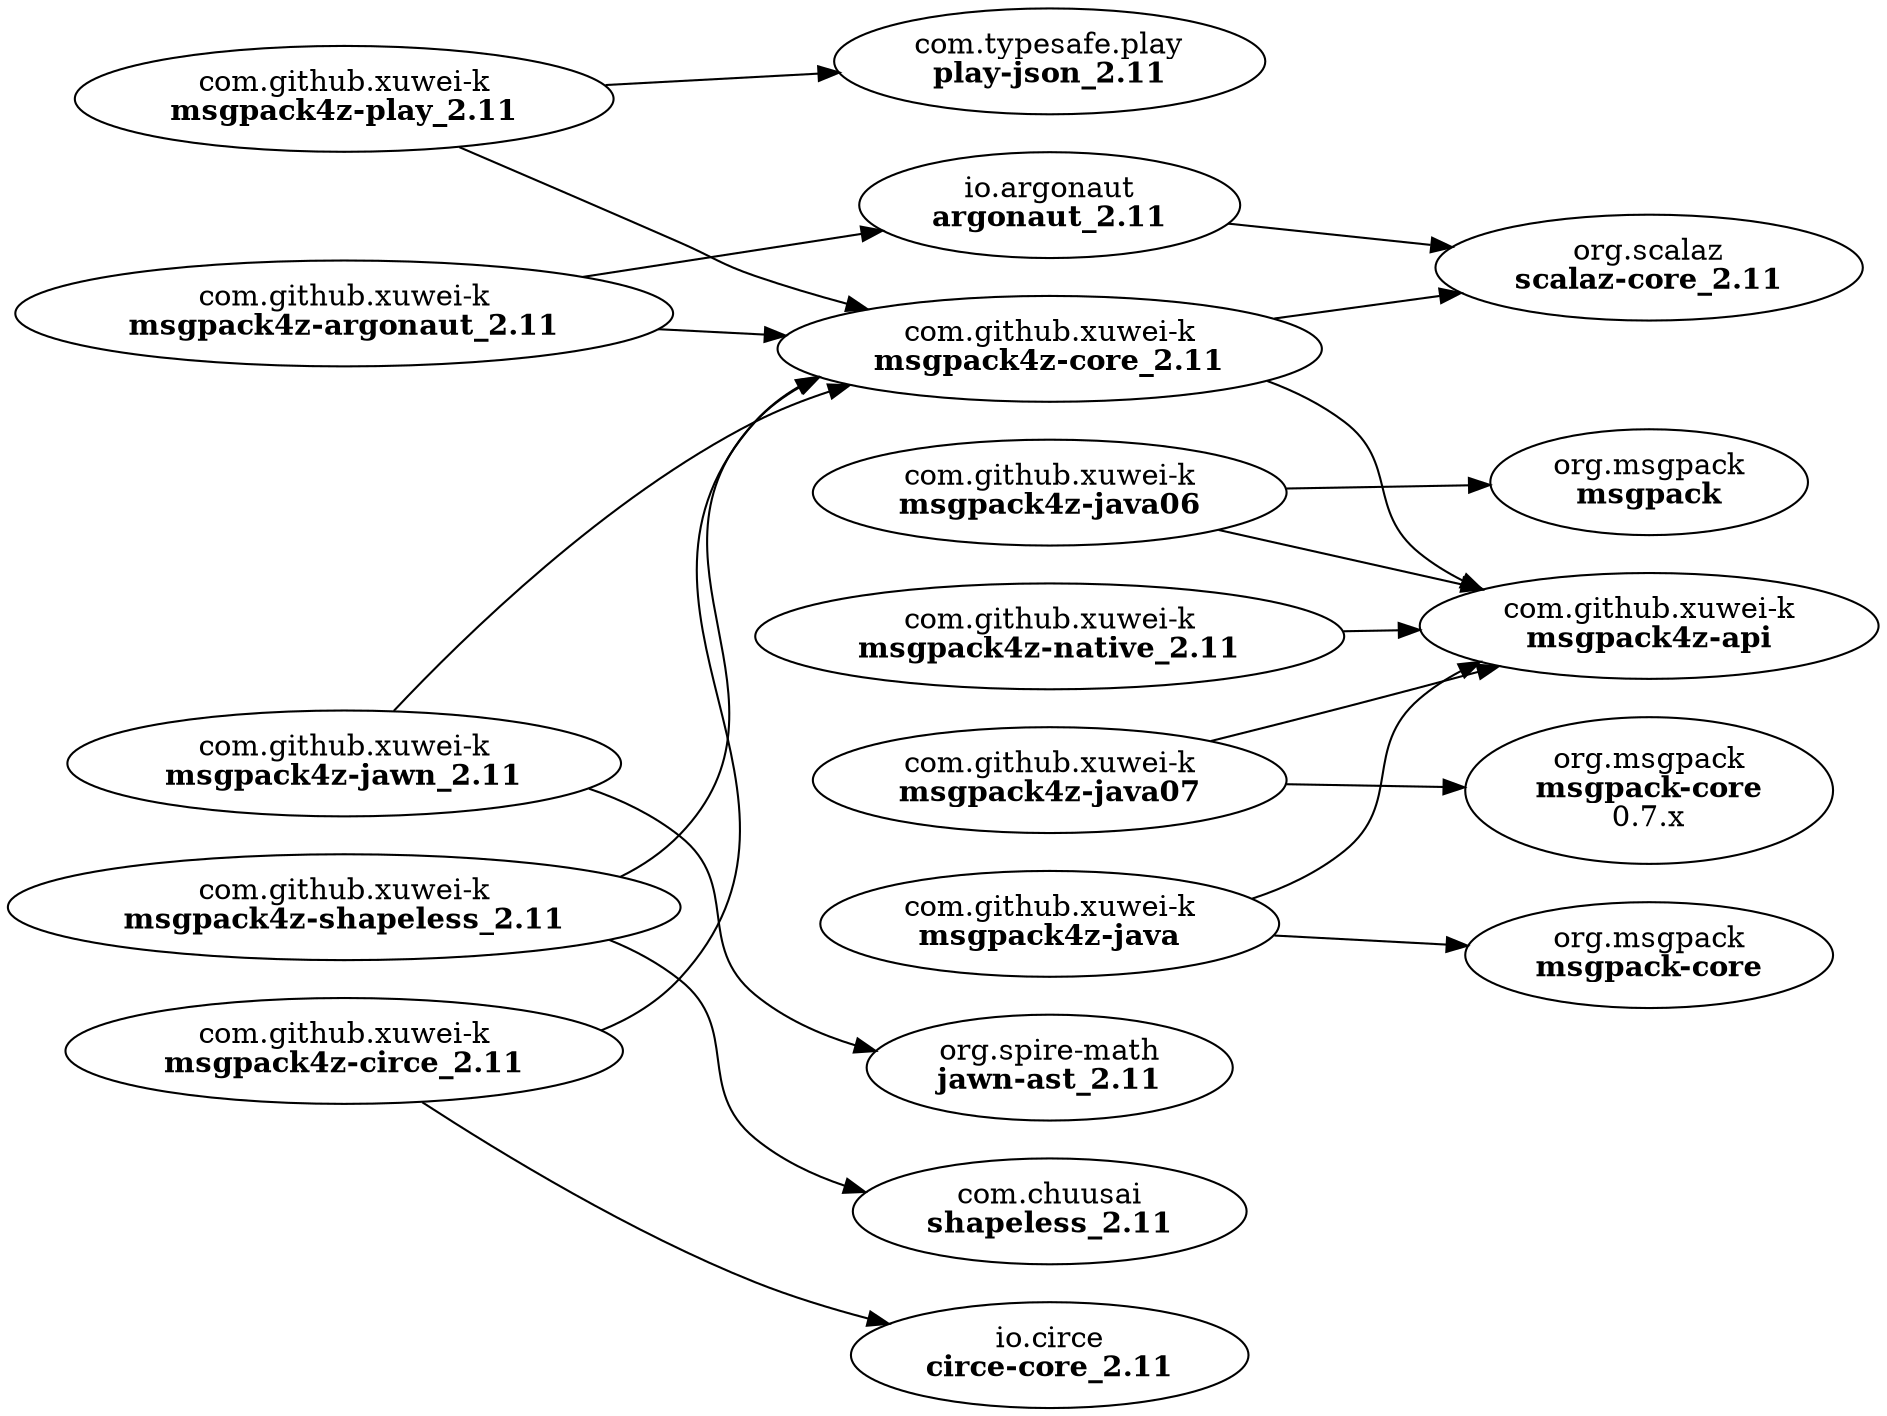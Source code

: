 digraph "msgpack4z dependency graph" {
    graph[rankdir="LR"]
    node[target="_blank"]
    "com.github.xuwei-k:msgpack4z-play_2.11"[label=<com.github.xuwei-k<BR/><B>msgpack4z-play_2.11</B>>, href="https://github.com/msgpack4z/msgpack4z-play"]
    "com.typesafe.play:play-json_2.11"[label=<com.typesafe.play<BR/><B>play-json_2.11</B>>, href="https://github.com/playframework/playframework"]
    "com.github.xuwei-k:msgpack4z-jawn_2.11"[label=<com.github.xuwei-k<BR/><B>msgpack4z-jawn_2.11</B>>, href="https://github.com/msgpack4z/msgpack4z-jawn"]
    "org.spire-math:jawn-ast_2.11"[label=<org.spire-math<BR/><B>jawn-ast_2.11</B>>, href="https://github.com/non/jawn"]
    "com.github.xuwei-k:msgpack4z-argonaut_2.11"[label=<com.github.xuwei-k<BR/><B>msgpack4z-argonaut_2.11</B>>, href="https://github.com/msgpack4z/msgpack4z-argonaut"]
    "io.argonaut:argonaut_2.11"[label=<io.argonaut<BR/><B>argonaut_2.11</B>>, href="https://github.com/argonaut-io/argonaut"]
    "com.github.xuwei-k:msgpack4z-java06"[label=<com.github.xuwei-k<BR/><B>msgpack4z-java06</B>>, href="https://github.com/msgpack4z/msgpack4z-java06"]
    "org.msgpack:msgpack"[label=<org.msgpack<BR/><B>msgpack</B>>, href="https://github.com/msgpack/msgpack-java"]
    "com.github.xuwei-k:msgpack4z-java07"[label=<com.github.xuwei-k<BR/><B>msgpack4z-java07</B>>, href="https://github.com/msgpack4z/msgpack4z-java/tree/0.2.x"]
    "com.github.xuwei-k:msgpack4z-java"[label=<com.github.xuwei-k<BR/><B>msgpack4z-java</B>>, href="https://github.com/msgpack4z/msgpack4z-java"]
    "org.msgpack:msgpack-core:0.7.x"[label=<org.msgpack<BR/><B>msgpack-core</B><BR/>0.7.x>, href="https://github.com/msgpack/msgpack-java"]
    "org.msgpack:msgpack-core"[label=<org.msgpack<BR/><B>msgpack-core</B>>, href="https://github.com/msgpack/msgpack-java"]
    "com.github.xuwei-k:msgpack4z-native_2.11"[label=<com.github.xuwei-k<BR/><B>msgpack4z-native_2.11</B>>, href="https://github.com/msgpack4z/msgpack4z-native"]
    "com.github.xuwei-k:msgpack4z-shapeless_2.11"[label=<com.github.xuwei-k<BR/><B>msgpack4z-shapeless_2.11</B>>, href="https://github.com/msgpack4z/msgpack4z-shapeless"]
    "com.github.xuwei-k:msgpack4z-core_2.11"[label=<com.github.xuwei-k<BR/><B>msgpack4z-core_2.11</B>>, href="https://github.com/msgpack4z/msgpack4z-core"]
    "org.scalaz:scalaz-core_2.11"[label=<org.scalaz<BR/><B>scalaz-core_2.11</B>>, href="https://github.com/scalaz/scalaz"]
    "com.github.xuwei-k:msgpack4z-api"[label=<com.github.xuwei-k<BR/><B>msgpack4z-api</B>>, href="https://github.com/msgpack4z/msgpack4z-api"]
    "com.chuusai:shapeless_2.11"[label=<com.chuusai<BR/><B>shapeless_2.11</B>>, href="https://github.com/milessabin/shapeless"]
    "com.github.xuwei-k:msgpack4z-circe_2.11"[label=<com.github.xuwei-k<BR/><B>msgpack4z-circe_2.11</B>>, href="https://github.com/msgpack4z/msgpack4z-circe"]
    "io.circe:circe-core_2.11"[label=<io.circe<BR/><B>circe-core_2.11</B>>, href="https://github.com/circe/circe"]
    "com.github.xuwei-k:msgpack4z-play_2.11" -> "com.typesafe.play:play-json_2.11"
    "com.github.xuwei-k:msgpack4z-jawn_2.11" -> "org.spire-math:jawn-ast_2.11"
    "com.github.xuwei-k:msgpack4z-argonaut_2.11" -> "io.argonaut:argonaut_2.11"
    "com.github.xuwei-k:msgpack4z-java06" -> "org.msgpack:msgpack"
    "com.github.xuwei-k:msgpack4z-java07" -> "org.msgpack:msgpack-core:0.7.x"
    "com.github.xuwei-k:msgpack4z-java" -> "org.msgpack:msgpack-core"
    "com.github.xuwei-k:msgpack4z-play_2.11" -> "com.github.xuwei-k:msgpack4z-core_2.11"
    "com.github.xuwei-k:msgpack4z-shapeless_2.11" -> "com.github.xuwei-k:msgpack4z-core_2.11"
    "com.github.xuwei-k:msgpack4z-jawn_2.11" -> "com.github.xuwei-k:msgpack4z-core_2.11"
    "com.github.xuwei-k:msgpack4z-argonaut_2.11" -> "com.github.xuwei-k:msgpack4z-core_2.11"
    "com.github.xuwei-k:msgpack4z-circe_2.11" -> "com.github.xuwei-k:msgpack4z-core_2.11"
    "com.github.xuwei-k:msgpack4z-circe_2.11" -> "io.circe:circe-core_2.11"
    "io.argonaut:argonaut_2.11" -> "org.scalaz:scalaz-core_2.11"
    "com.github.xuwei-k:msgpack4z-core_2.11" -> "org.scalaz:scalaz-core_2.11"
    "com.github.xuwei-k:msgpack4z-native_2.11" -> "com.github.xuwei-k:msgpack4z-api"
    "com.github.xuwei-k:msgpack4z-java06" -> "com.github.xuwei-k:msgpack4z-api"
    "com.github.xuwei-k:msgpack4z-core_2.11" -> "com.github.xuwei-k:msgpack4z-api"
    "com.github.xuwei-k:msgpack4z-java07" -> "com.github.xuwei-k:msgpack4z-api"
    "com.github.xuwei-k:msgpack4z-java" -> "com.github.xuwei-k:msgpack4z-api"
    "com.github.xuwei-k:msgpack4z-shapeless_2.11" -> "com.chuusai:shapeless_2.11"
}
